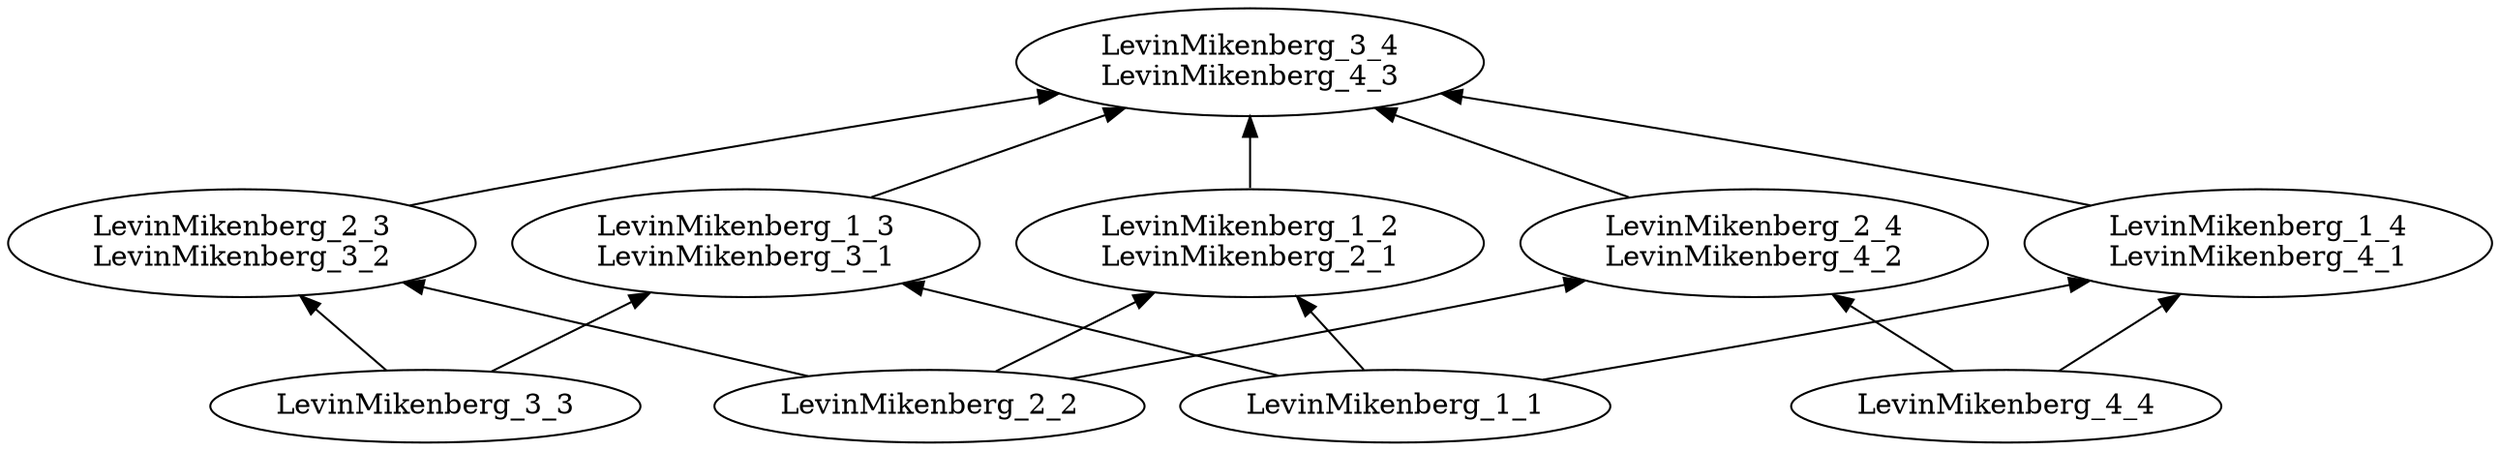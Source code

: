 digraph {
	graph [rankdir=BT]
	0 [label="LevinMikenberg_1_4
LevinMikenberg_4_1"]
	1 [label="LevinMikenberg_1_3
LevinMikenberg_3_1"]
	2 [label=LevinMikenberg_3_3]
	3 [label="LevinMikenberg_2_3
LevinMikenberg_3_2"]
	4 [label="LevinMikenberg_1_2
LevinMikenberg_2_1"]
	5 [label="LevinMikenberg_2_4
LevinMikenberg_4_2"]
	6 [label="LevinMikenberg_3_4
LevinMikenberg_4_3"]
	7 [label=LevinMikenberg_1_1]
	8 [label=LevinMikenberg_2_2]
	9 [label=LevinMikenberg_4_4]
	5 -> 6
	7 -> 4
	8 -> 5
	0 -> 6
	8 -> 4
	7 -> 0
	2 -> 1
	1 -> 6
	7 -> 1
	9 -> 5
	4 -> 6
	3 -> 6
	8 -> 3
	2 -> 3
	9 -> 0
}
